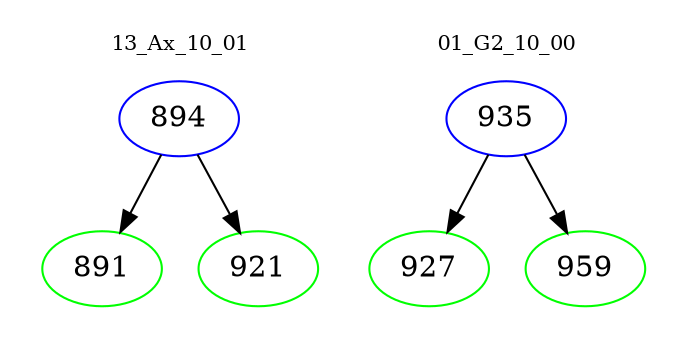digraph{
subgraph cluster_0 {
color = white
label = "13_Ax_10_01";
fontsize=10;
T0_894 [label="894", color="blue"]
T0_894 -> T0_891 [color="black"]
T0_891 [label="891", color="green"]
T0_894 -> T0_921 [color="black"]
T0_921 [label="921", color="green"]
}
subgraph cluster_1 {
color = white
label = "01_G2_10_00";
fontsize=10;
T1_935 [label="935", color="blue"]
T1_935 -> T1_927 [color="black"]
T1_927 [label="927", color="green"]
T1_935 -> T1_959 [color="black"]
T1_959 [label="959", color="green"]
}
}
